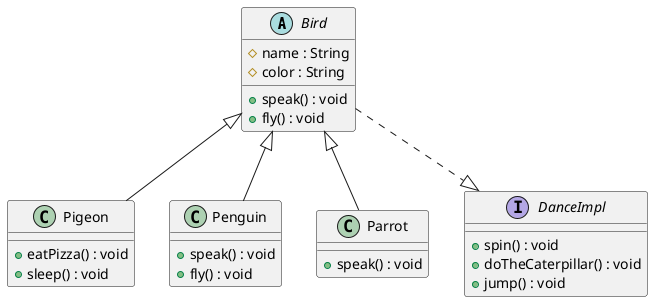 @startuml

abstract class Bird {
    # name : String
    # color : String
    + speak() : void
    + fly() : void
}

class Pigeon {
    + eatPizza() : void
    + sleep() : void
}

Bird <|-- Pigeon

class Penguin {
    + speak() : void
    + fly() : void
}

Bird <|-- Penguin

class Parrot {
    + speak() : void
}

Bird <|-- Parrot

interface DanceImpl {
    + spin() : void
    + doTheCaterpillar() : void
    + jump() : void
}

Bird ..|> DanceImpl

@enduml